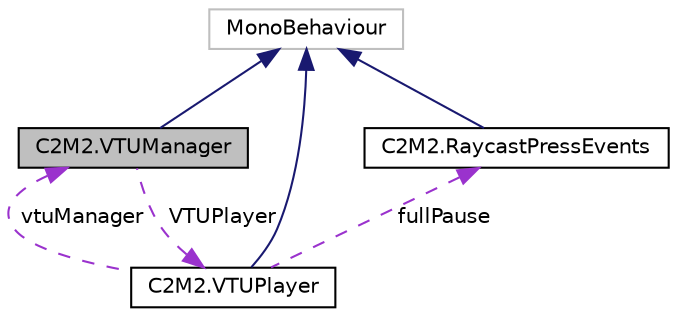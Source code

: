 digraph "C2M2.VTUManager"
{
 // LATEX_PDF_SIZE
  edge [fontname="Helvetica",fontsize="10",labelfontname="Helvetica",labelfontsize="10"];
  node [fontname="Helvetica",fontsize="10",shape=record];
  Node1 [label="C2M2.VTUManager",height=0.2,width=0.4,color="black", fillcolor="grey75", style="filled", fontcolor="black",tooltip=" "];
  Node2 -> Node1 [dir="back",color="midnightblue",fontsize="10",style="solid",fontname="Helvetica"];
  Node2 [label="MonoBehaviour",height=0.2,width=0.4,color="grey75", fillcolor="white", style="filled",tooltip=" "];
  Node3 -> Node1 [dir="back",color="darkorchid3",fontsize="10",style="dashed",label=" VTUPlayer" ,fontname="Helvetica"];
  Node3 [label="C2M2.VTUPlayer",height=0.2,width=0.4,color="black", fillcolor="white", style="filled",URL="$d8/dcf/class_c2_m2_1_1_v_t_u_player.html",tooltip=" "];
  Node2 -> Node3 [dir="back",color="midnightblue",fontsize="10",style="solid",fontname="Helvetica"];
  Node4 -> Node3 [dir="back",color="darkorchid3",fontsize="10",style="dashed",label=" fullPause" ,fontname="Helvetica"];
  Node4 [label="C2M2.RaycastPressEvents",height=0.2,width=0.4,color="black", fillcolor="white", style="filled",URL="$dd/dab/class_c2_m2_1_1_raycast_press_events.html",tooltip="Store custom events that the corresponding RaycastTriggerManager will invoke"];
  Node2 -> Node4 [dir="back",color="midnightblue",fontsize="10",style="solid",fontname="Helvetica"];
  Node1 -> Node3 [dir="back",color="darkorchid3",fontsize="10",style="dashed",label=" vtuManager" ,fontname="Helvetica"];
}
